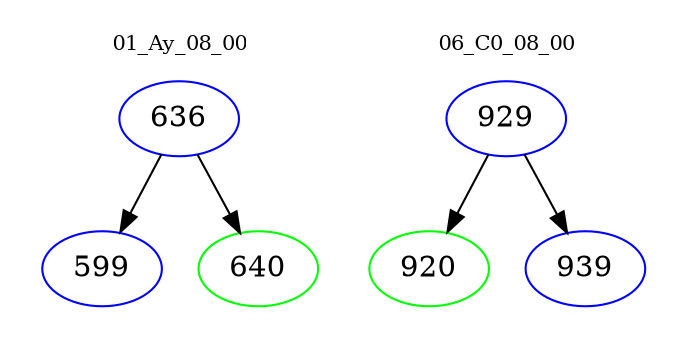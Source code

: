 digraph{
subgraph cluster_0 {
color = white
label = "01_Ay_08_00";
fontsize=10;
T0_636 [label="636", color="blue"]
T0_636 -> T0_599 [color="black"]
T0_599 [label="599", color="blue"]
T0_636 -> T0_640 [color="black"]
T0_640 [label="640", color="green"]
}
subgraph cluster_1 {
color = white
label = "06_C0_08_00";
fontsize=10;
T1_929 [label="929", color="blue"]
T1_929 -> T1_920 [color="black"]
T1_920 [label="920", color="green"]
T1_929 -> T1_939 [color="black"]
T1_939 [label="939", color="blue"]
}
}
